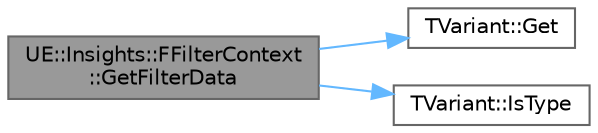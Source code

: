 digraph "UE::Insights::FFilterContext::GetFilterData"
{
 // INTERACTIVE_SVG=YES
 // LATEX_PDF_SIZE
  bgcolor="transparent";
  edge [fontname=Helvetica,fontsize=10,labelfontname=Helvetica,labelfontsize=10];
  node [fontname=Helvetica,fontsize=10,shape=box,height=0.2,width=0.4];
  rankdir="LR";
  Node1 [id="Node000001",label="UE::Insights::FFilterContext\l::GetFilterData",height=0.2,width=0.4,color="gray40", fillcolor="grey60", style="filled", fontcolor="black",tooltip=" "];
  Node1 -> Node2 [id="edge1_Node000001_Node000002",color="steelblue1",style="solid",tooltip=" "];
  Node2 [id="Node000002",label="TVariant::Get",height=0.2,width=0.4,color="grey40", fillcolor="white", style="filled",URL="$d3/d99/classTVariant.html#a31a522d41c855ce892b69b8f743e2968",tooltip="Get a reference to the held value."];
  Node1 -> Node3 [id="edge2_Node000001_Node000003",color="steelblue1",style="solid",tooltip=" "];
  Node3 [id="Node000003",label="TVariant::IsType",height=0.2,width=0.4,color="grey40", fillcolor="white", style="filled",URL="$d3/d99/classTVariant.html#aa103c1d5cc09b135dd37738aa7a834a3",tooltip="Determine if the variant holds the specific type."];
}
